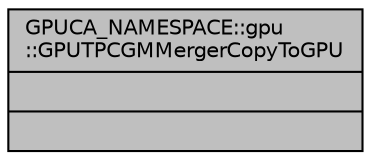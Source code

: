 digraph "GPUCA_NAMESPACE::gpu::GPUTPCGMMergerCopyToGPU"
{
 // INTERACTIVE_SVG=YES
  bgcolor="transparent";
  edge [fontname="Helvetica",fontsize="10",labelfontname="Helvetica",labelfontsize="10"];
  node [fontname="Helvetica",fontsize="10",shape=record];
  Node1 [label="{GPUCA_NAMESPACE::gpu\l::GPUTPCGMMergerCopyToGPU\n||}",height=0.2,width=0.4,color="black", fillcolor="grey75", style="filled", fontcolor="black"];
}
